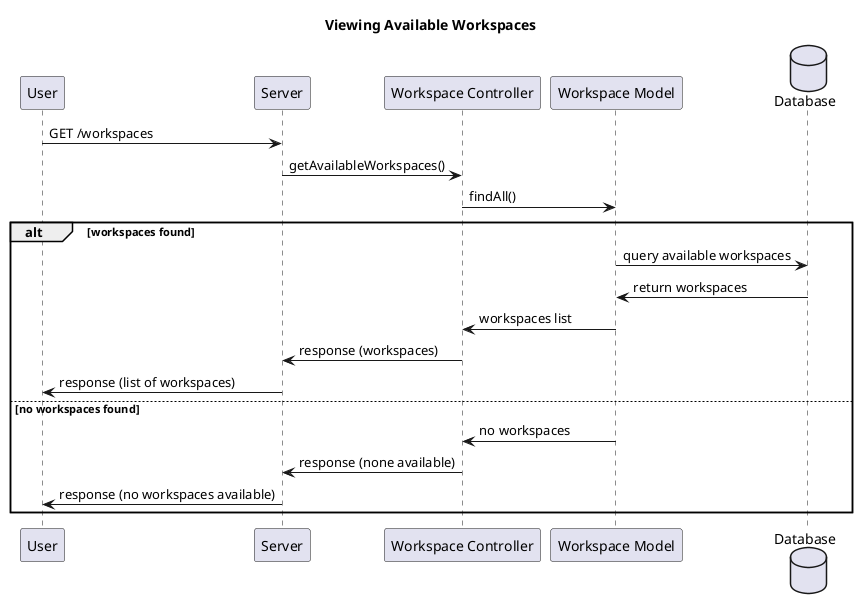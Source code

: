 @startuml Viewing Available Workspaces

title Viewing Available Workspaces

participant "User" as user
participant "Server" as server
participant "Workspace Controller" as workspaceCtrl
participant "Workspace Model" as workspaceModel
database "Database" as db

user -> server: GET /workspaces
server -> workspaceCtrl: getAvailableWorkspaces()
workspaceCtrl -> workspaceModel: findAll()

alt workspaces found
    workspaceModel -> db: query available workspaces
    db -> workspaceModel: return workspaces
    workspaceModel -> workspaceCtrl: workspaces list
    workspaceCtrl -> server: response (workspaces)
    server -> user: response (list of workspaces)
else no workspaces found
    workspaceModel -> workspaceCtrl: no workspaces
    workspaceCtrl -> server: response (none available)
    server -> user: response (no workspaces available)
end

@enduml
